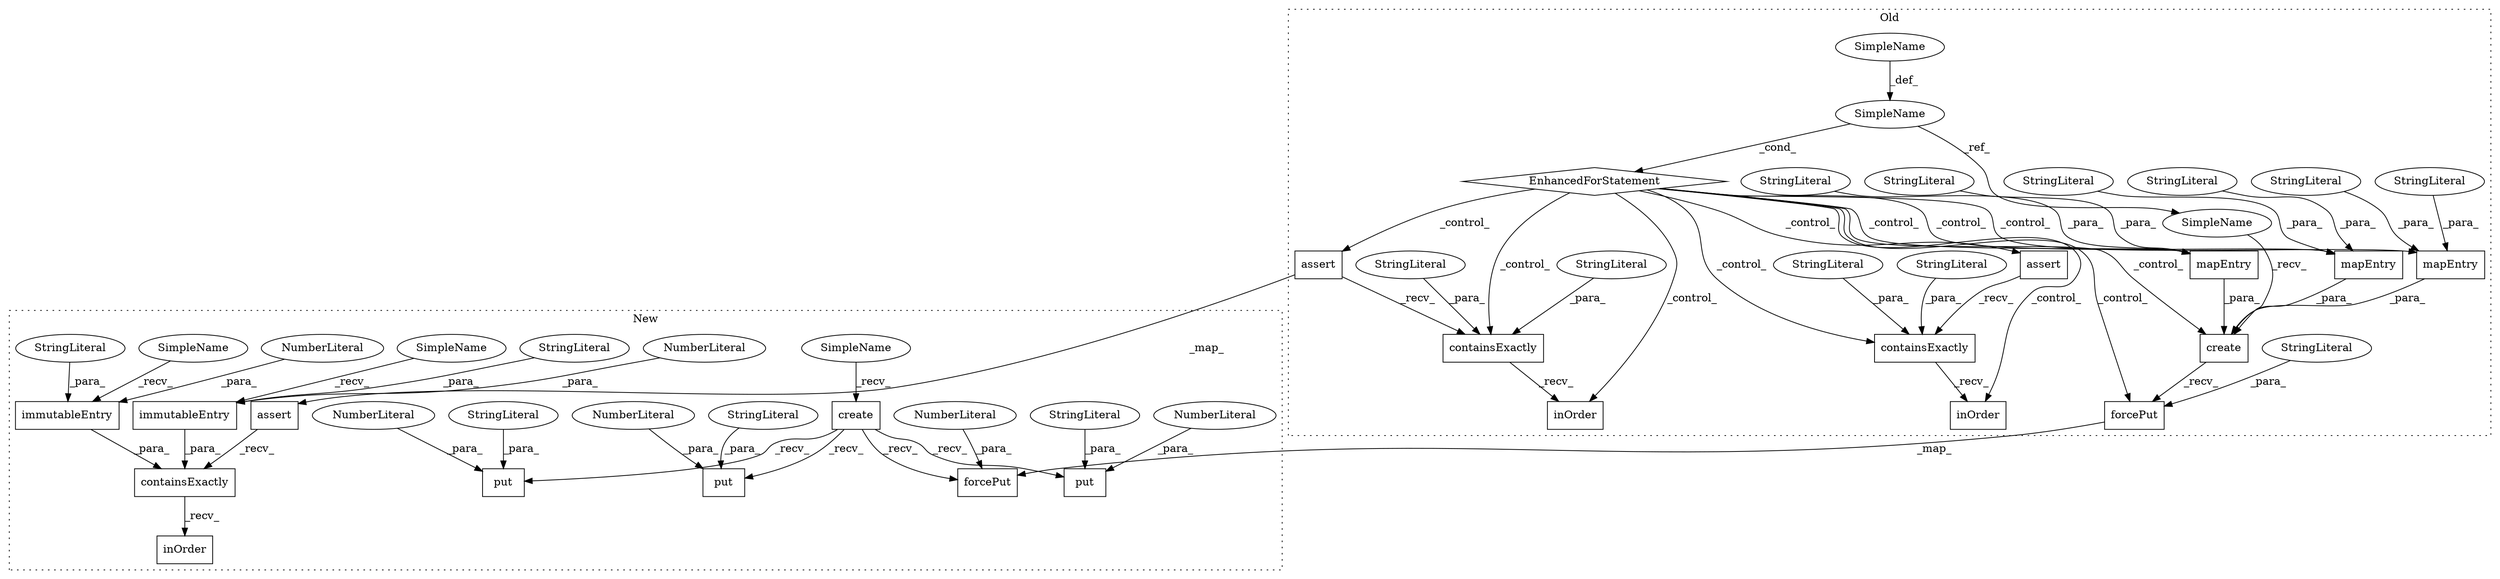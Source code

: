 digraph G {
subgraph cluster0 {
1 [label="forcePut" a="32" s="6712,6732" l="9,1" shape="box"];
4 [label="create" a="32" s="6627,6699" l="7,1" shape="box"];
14 [label="EnhancedForStatement" a="70" s="6507,6569" l="5,2" shape="diamond"];
15 [label="SimpleName" a="42" s="6547" l="9" shape="ellipse"];
17 [label="containsExactly" a="32" s="6757,6796" l="16,1" shape="box"];
18 [label="assert" a="32" s="6741,6755" l="11,1" shape="box"];
19 [label="inOrder" a="32" s="6798" l="9" shape="box"];
20 [label="mapEntry" a="32" s="6656,6675" l="9,1" shape="box"];
21 [label="StringLiteral" a="45" s="6665" l="5" shape="ellipse"];
22 [label="StringLiteral" a="45" s="6729" l="3" shape="ellipse"];
23 [label="StringLiteral" a="45" s="6793" l="3" shape="ellipse"];
24 [label="mapEntry" a="32" s="6634,6653" l="9,1" shape="box"];
25 [label="StringLiteral" a="45" s="6672" l="3" shape="ellipse"];
26 [label="StringLiteral" a="45" s="6650" l="3" shape="ellipse"];
27 [label="StringLiteral" a="45" s="6643" l="5" shape="ellipse"];
28 [label="StringLiteral" a="45" s="6773" l="5" shape="ellipse"];
29 [label="mapEntry" a="32" s="6678,6698" l="9,1" shape="box"];
30 [label="StringLiteral" a="45" s="6687" l="6" shape="ellipse"];
31 [label="StringLiteral" a="45" s="6695" l="3" shape="ellipse"];
32 [label="containsExactly" a="32" s="6841,6880" l="16,1" shape="box"];
33 [label="inOrder" a="32" s="6882" l="9" shape="box"];
34 [label="StringLiteral" a="45" s="6857" l="3" shape="ellipse"];
35 [label="StringLiteral" a="45" s="6862" l="5" shape="ellipse"];
36 [label="assert" a="32" s="6815,6839" l="11,1" shape="box"];
49 [label="SimpleName" a="42" s="6617" l="9" shape="ellipse"];
50 [label="SimpleName" a="42" s="6559" l="10" shape="ellipse"];
label = "Old";
style="dotted";
}
subgraph cluster1 {
2 [label="forcePut" a="32" s="6222,6240" l="9,1" shape="box"];
3 [label="create" a="32" s="6133" l="8" shape="box"];
5 [label="put" a="32" s="6197,6210" l="4,1" shape="box"];
6 [label="NumberLiteral" a="34" s="6209" l="1" shape="ellipse"];
7 [label="StringLiteral" a="45" s="6201" l="6" shape="ellipse"];
8 [label="put" a="32" s="6174,6186" l="4,1" shape="box"];
9 [label="NumberLiteral" a="34" s="6185" l="1" shape="ellipse"];
10 [label="StringLiteral" a="45" s="6178" l="5" shape="ellipse"];
11 [label="put" a="32" s="6151,6163" l="4,1" shape="box"];
12 [label="NumberLiteral" a="34" s="6162" l="1" shape="ellipse"];
13 [label="StringLiteral" a="45" s="6155" l="5" shape="ellipse"];
16 [label="NumberLiteral" a="34" s="6239" l="1" shape="ellipse"];
37 [label="assert" a="32" s="6247,6272" l="11,1" shape="box"];
38 [label="containsExactly" a="32" s="6283,6360" l="16,1" shape="box"];
39 [label="inOrder" a="32" s="6371" l="9" shape="box"];
40 [label="immutableEntry" a="32" s="6335,6359" l="15,1" shape="box"];
41 [label="NumberLiteral" a="34" s="6358" l="1" shape="ellipse"];
42 [label="immutableEntry" a="32" s="6304,6327" l="15,1" shape="box"];
43 [label="NumberLiteral" a="34" s="6326" l="1" shape="ellipse"];
44 [label="StringLiteral" a="45" s="6350" l="6" shape="ellipse"];
45 [label="StringLiteral" a="45" s="6319" l="5" shape="ellipse"];
46 [label="SimpleName" a="42" s="6299" l="4" shape="ellipse"];
47 [label="SimpleName" a="42" s="6330" l="4" shape="ellipse"];
48 [label="SimpleName" a="42" s="6123" l="9" shape="ellipse"];
label = "New";
style="dotted";
}
1 -> 2 [label="_map_"];
3 -> 2 [label="_recv_"];
3 -> 5 [label="_recv_"];
3 -> 11 [label="_recv_"];
3 -> 8 [label="_recv_"];
4 -> 1 [label="_recv_"];
6 -> 5 [label="_para_"];
7 -> 5 [label="_para_"];
9 -> 8 [label="_para_"];
10 -> 8 [label="_para_"];
12 -> 11 [label="_para_"];
13 -> 11 [label="_para_"];
14 -> 33 [label="_control_"];
14 -> 17 [label="_control_"];
14 -> 1 [label="_control_"];
14 -> 36 [label="_control_"];
14 -> 20 [label="_control_"];
14 -> 19 [label="_control_"];
14 -> 18 [label="_control_"];
14 -> 29 [label="_control_"];
14 -> 24 [label="_control_"];
14 -> 32 [label="_control_"];
14 -> 4 [label="_control_"];
15 -> 14 [label="_cond_"];
15 -> 49 [label="_ref_"];
16 -> 2 [label="_para_"];
17 -> 19 [label="_recv_"];
18 -> 17 [label="_recv_"];
20 -> 4 [label="_para_"];
21 -> 20 [label="_para_"];
22 -> 1 [label="_para_"];
23 -> 17 [label="_para_"];
24 -> 4 [label="_para_"];
25 -> 20 [label="_para_"];
26 -> 24 [label="_para_"];
27 -> 24 [label="_para_"];
28 -> 17 [label="_para_"];
29 -> 4 [label="_para_"];
30 -> 29 [label="_para_"];
31 -> 29 [label="_para_"];
32 -> 33 [label="_recv_"];
34 -> 32 [label="_para_"];
35 -> 32 [label="_para_"];
36 -> 32 [label="_recv_"];
36 -> 37 [label="_map_"];
37 -> 38 [label="_recv_"];
38 -> 39 [label="_recv_"];
40 -> 38 [label="_para_"];
41 -> 40 [label="_para_"];
42 -> 38 [label="_para_"];
43 -> 42 [label="_para_"];
44 -> 40 [label="_para_"];
45 -> 42 [label="_para_"];
46 -> 42 [label="_recv_"];
47 -> 40 [label="_recv_"];
48 -> 3 [label="_recv_"];
49 -> 4 [label="_recv_"];
50 -> 15 [label="_def_"];
}